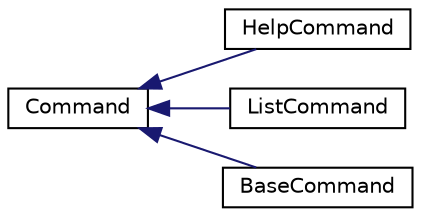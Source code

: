 digraph G
{
  edge [fontname="Helvetica",fontsize="10",labelfontname="Helvetica",labelfontsize="10"];
  node [fontname="Helvetica",fontsize="10",shape=record];
  rankdir=LR;
  Node1 [label="Command",height=0.2,width=0.4,color="black", fillcolor="white", style="filled",URL="$class_symfony_1_1_components_1_1_console_1_1_command_1_1_command.html"];
  Node1 -> Node2 [dir=back,color="midnightblue",fontsize="10",style="solid",fontname="Helvetica"];
  Node2 [label="HelpCommand",height=0.2,width=0.4,color="black", fillcolor="white", style="filled",URL="$class_symfony_1_1_components_1_1_console_1_1_command_1_1_help_command.html"];
  Node1 -> Node3 [dir=back,color="midnightblue",fontsize="10",style="solid",fontname="Helvetica"];
  Node3 [label="ListCommand",height=0.2,width=0.4,color="black", fillcolor="white", style="filled",URL="$class_symfony_1_1_components_1_1_console_1_1_command_1_1_list_command.html"];
  Node1 -> Node4 [dir=back,color="midnightblue",fontsize="10",style="solid",fontname="Helvetica"];
  Node4 [label="BaseCommand",height=0.2,width=0.4,color="black", fillcolor="white", style="filled",URL="$class_utopia_1_1_components_1_1_console_1_1_base_command.html"];
}
